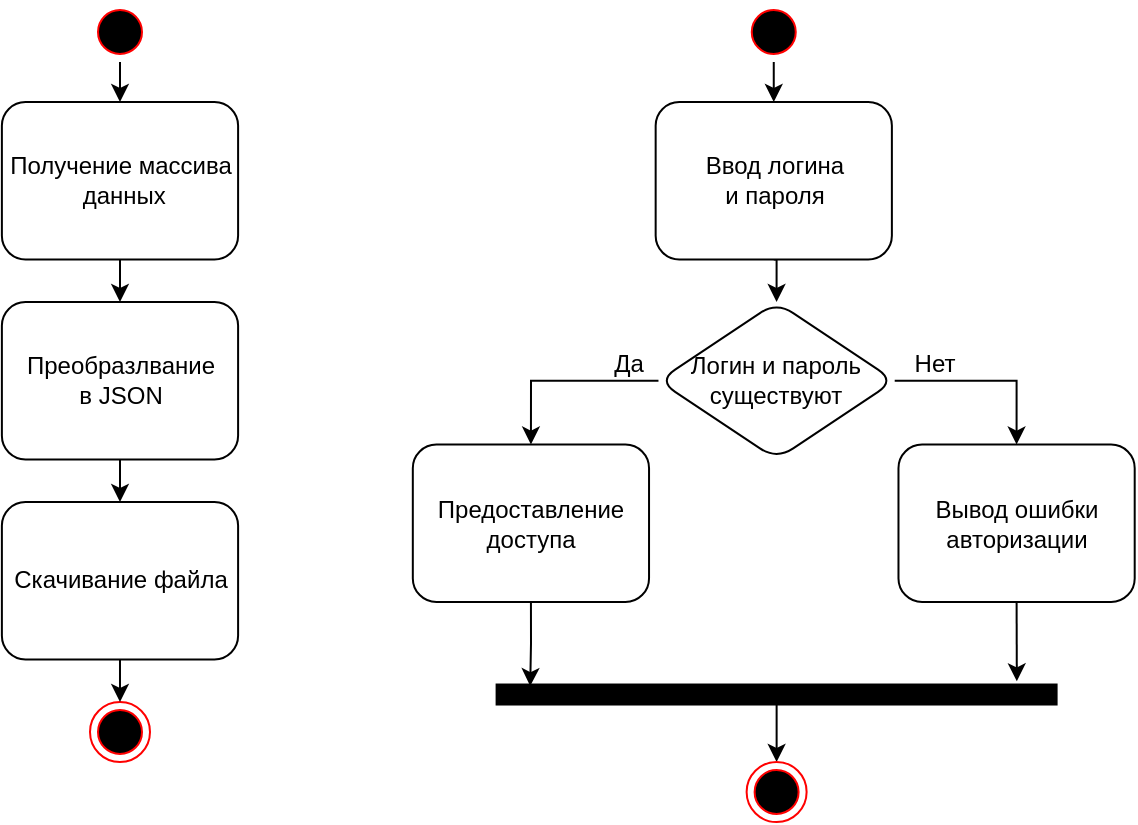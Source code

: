 <mxfile version="16.5.1" type="device"><diagram id="bAyfyBVhFqi69x-qlG7j" name="Page-1"><mxGraphModel dx="1038" dy="649" grid="1" gridSize="10" guides="1" tooltips="1" connect="1" arrows="1" fold="1" page="1" pageScale="1" pageWidth="850" pageHeight="1100" math="0" shadow="0"><root><mxCell id="0"/><mxCell id="1" parent="0"/><mxCell id="tWp5qIM0SUG6BqBqULcS-8" style="edgeStyle=orthogonalEdgeStyle;rounded=0;orthogonalLoop=1;jettySize=auto;html=1;exitX=0.5;exitY=1;exitDx=0;exitDy=0;entryX=0.5;entryY=0;entryDx=0;entryDy=0;" edge="1" parent="1" source="tWp5qIM0SUG6BqBqULcS-1" target="tWp5qIM0SUG6BqBqULcS-4"><mxGeometry relative="1" as="geometry"/></mxCell><mxCell id="tWp5qIM0SUG6BqBqULcS-1" value="" style="ellipse;html=1;shape=startState;fillColor=#000000;strokeColor=#ff0000;" vertex="1" parent="1"><mxGeometry x="120" y="40" width="30" height="30" as="geometry"/></mxCell><mxCell id="tWp5qIM0SUG6BqBqULcS-3" value="" style="ellipse;html=1;shape=endState;fillColor=#000000;strokeColor=#ff0000;" vertex="1" parent="1"><mxGeometry x="120" y="390" width="30" height="30" as="geometry"/></mxCell><mxCell id="tWp5qIM0SUG6BqBqULcS-9" style="edgeStyle=orthogonalEdgeStyle;rounded=0;orthogonalLoop=1;jettySize=auto;html=1;exitX=0.5;exitY=1;exitDx=0;exitDy=0;entryX=0.5;entryY=0;entryDx=0;entryDy=0;" edge="1" parent="1" source="tWp5qIM0SUG6BqBqULcS-4" target="tWp5qIM0SUG6BqBqULcS-6"><mxGeometry relative="1" as="geometry"/></mxCell><mxCell id="tWp5qIM0SUG6BqBqULcS-4" value="Получение массива&lt;br&gt;&amp;nbsp;данных" style="html=1;strokeWidth=1;rounded=1;" vertex="1" parent="1"><mxGeometry x="75.94" y="90" width="118.11" height="78.74" as="geometry"/></mxCell><mxCell id="tWp5qIM0SUG6BqBqULcS-10" style="edgeStyle=orthogonalEdgeStyle;rounded=0;orthogonalLoop=1;jettySize=auto;html=1;exitX=0.5;exitY=1;exitDx=0;exitDy=0;entryX=0.5;entryY=0;entryDx=0;entryDy=0;" edge="1" parent="1" source="tWp5qIM0SUG6BqBqULcS-6" target="tWp5qIM0SUG6BqBqULcS-7"><mxGeometry relative="1" as="geometry"/></mxCell><mxCell id="tWp5qIM0SUG6BqBqULcS-6" value="Преобразлвание&lt;br&gt;в JSON" style="html=1;strokeWidth=1;rounded=1;" vertex="1" parent="1"><mxGeometry x="75.94" y="190" width="118.11" height="78.74" as="geometry"/></mxCell><mxCell id="tWp5qIM0SUG6BqBqULcS-11" style="edgeStyle=orthogonalEdgeStyle;rounded=0;orthogonalLoop=1;jettySize=auto;html=1;exitX=0.5;exitY=1;exitDx=0;exitDy=0;entryX=0.5;entryY=0;entryDx=0;entryDy=0;" edge="1" parent="1" source="tWp5qIM0SUG6BqBqULcS-7" target="tWp5qIM0SUG6BqBqULcS-3"><mxGeometry relative="1" as="geometry"/></mxCell><mxCell id="tWp5qIM0SUG6BqBqULcS-7" value="Скачивание файла" style="html=1;strokeWidth=1;rounded=1;" vertex="1" parent="1"><mxGeometry x="75.94" y="290" width="118.11" height="78.74" as="geometry"/></mxCell><mxCell id="tWp5qIM0SUG6BqBqULcS-43" style="edgeStyle=orthogonalEdgeStyle;rounded=0;orthogonalLoop=1;jettySize=auto;html=1;exitX=0.5;exitY=1;exitDx=0;exitDy=0;entryX=0.5;entryY=0;entryDx=0;entryDy=0;" edge="1" parent="1" source="tWp5qIM0SUG6BqBqULcS-12" target="tWp5qIM0SUG6BqBqULcS-34"><mxGeometry relative="1" as="geometry"/></mxCell><mxCell id="tWp5qIM0SUG6BqBqULcS-12" value="" style="ellipse;html=1;shape=startState;fillColor=#000000;strokeColor=#ff0000;rounded=1;" vertex="1" parent="1"><mxGeometry x="446.88" y="40" width="30" height="30" as="geometry"/></mxCell><mxCell id="tWp5qIM0SUG6BqBqULcS-38" style="edgeStyle=orthogonalEdgeStyle;rounded=0;orthogonalLoop=1;jettySize=auto;html=1;exitX=0.5;exitY=1;exitDx=0;exitDy=0;entryX=0.06;entryY=0.08;entryDx=0;entryDy=0;entryPerimeter=0;" edge="1" parent="1" source="tWp5qIM0SUG6BqBqULcS-15" target="tWp5qIM0SUG6BqBqULcS-20"><mxGeometry relative="1" as="geometry"/></mxCell><mxCell id="tWp5qIM0SUG6BqBqULcS-15" value="Предоставление&lt;br&gt;доступа" style="html=1;strokeWidth=1;rounded=1;" vertex="1" parent="1"><mxGeometry x="281.41" y="261.26" width="118.11" height="78.74" as="geometry"/></mxCell><mxCell id="tWp5qIM0SUG6BqBqULcS-37" style="edgeStyle=orthogonalEdgeStyle;rounded=0;orthogonalLoop=1;jettySize=auto;html=1;exitX=0.5;exitY=1;exitDx=0;exitDy=0;entryX=0.929;entryY=-0.16;entryDx=0;entryDy=0;entryPerimeter=0;" edge="1" parent="1" source="tWp5qIM0SUG6BqBqULcS-16" target="tWp5qIM0SUG6BqBqULcS-20"><mxGeometry relative="1" as="geometry"/></mxCell><mxCell id="tWp5qIM0SUG6BqBqULcS-16" value="Вывод ошибки&lt;br&gt;авторизации" style="html=1;strokeWidth=1;rounded=1;" vertex="1" parent="1"><mxGeometry x="524.24" y="261.26" width="118.11" height="78.74" as="geometry"/></mxCell><mxCell id="tWp5qIM0SUG6BqBqULcS-26" style="edgeStyle=orthogonalEdgeStyle;rounded=0;orthogonalLoop=1;jettySize=auto;html=1;exitX=0.5;exitY=1;exitDx=0;exitDy=0;entryX=0.5;entryY=0;entryDx=0;entryDy=0;" edge="1" parent="1" source="tWp5qIM0SUG6BqBqULcS-20" target="tWp5qIM0SUG6BqBqULcS-25"><mxGeometry relative="1" as="geometry"/></mxCell><mxCell id="tWp5qIM0SUG6BqBqULcS-20" value="&amp;nbsp;" style="html=1;strokeWidth=1;rounded=0;fillColor=#000000;" vertex="1" parent="1"><mxGeometry x="323.3" y="381.26" width="280" height="10" as="geometry"/></mxCell><mxCell id="tWp5qIM0SUG6BqBqULcS-25" value="" style="ellipse;html=1;shape=endState;fillColor=#000000;strokeColor=#ff0000;" vertex="1" parent="1"><mxGeometry x="448.31" y="420" width="30" height="30" as="geometry"/></mxCell><mxCell id="tWp5qIM0SUG6BqBqULcS-27" value="Да" style="text;html=1;align=center;verticalAlign=middle;resizable=0;points=[];autosize=1;strokeColor=none;fillColor=none;" vertex="1" parent="1"><mxGeometry x="374.24" y="211.26" width="30" height="20" as="geometry"/></mxCell><mxCell id="tWp5qIM0SUG6BqBqULcS-28" value="Нет" style="text;html=1;align=center;verticalAlign=middle;resizable=0;points=[];autosize=1;strokeColor=none;fillColor=none;" vertex="1" parent="1"><mxGeometry x="522.35" y="211.26" width="40" height="20" as="geometry"/></mxCell><mxCell id="tWp5qIM0SUG6BqBqULcS-35" style="edgeStyle=orthogonalEdgeStyle;rounded=0;orthogonalLoop=1;jettySize=auto;html=1;exitX=0;exitY=0.5;exitDx=0;exitDy=0;entryX=0.5;entryY=0;entryDx=0;entryDy=0;" edge="1" parent="1" source="tWp5qIM0SUG6BqBqULcS-32" target="tWp5qIM0SUG6BqBqULcS-15"><mxGeometry relative="1" as="geometry"/></mxCell><mxCell id="tWp5qIM0SUG6BqBqULcS-39" style="edgeStyle=orthogonalEdgeStyle;rounded=0;orthogonalLoop=1;jettySize=auto;html=1;exitX=1;exitY=0.5;exitDx=0;exitDy=0;entryX=0.5;entryY=0;entryDx=0;entryDy=0;" edge="1" parent="1" source="tWp5qIM0SUG6BqBqULcS-32" target="tWp5qIM0SUG6BqBqULcS-16"><mxGeometry relative="1" as="geometry"/></mxCell><mxCell id="tWp5qIM0SUG6BqBqULcS-32" value="&lt;span&gt;Логин и пароль существуют&lt;/span&gt;" style="rhombus;whiteSpace=wrap;html=1;fillColor=#FFFFFF;strokeColor=#000000;rounded=1;" vertex="1" parent="1"><mxGeometry x="404.24" y="190" width="118.11" height="78.74" as="geometry"/></mxCell><mxCell id="tWp5qIM0SUG6BqBqULcS-44" style="edgeStyle=orthogonalEdgeStyle;rounded=0;orthogonalLoop=1;jettySize=auto;html=1;exitX=0.5;exitY=1;exitDx=0;exitDy=0;entryX=0.5;entryY=0;entryDx=0;entryDy=0;" edge="1" parent="1" source="tWp5qIM0SUG6BqBqULcS-34" target="tWp5qIM0SUG6BqBqULcS-32"><mxGeometry relative="1" as="geometry"/></mxCell><mxCell id="tWp5qIM0SUG6BqBqULcS-34" value="Ввод логина&lt;br&gt;и пароля" style="html=1;strokeWidth=1;rounded=1;" vertex="1" parent="1"><mxGeometry x="402.83" y="90.0" width="118.11" height="78.74" as="geometry"/></mxCell></root></mxGraphModel></diagram></mxfile>
